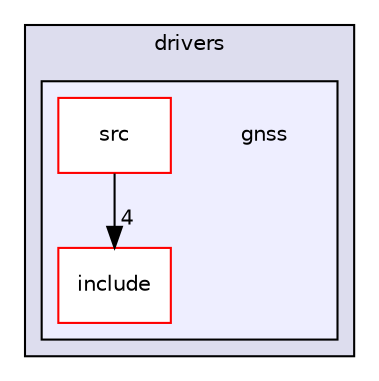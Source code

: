 digraph "modules/drivers/gnss" {
  compound=true
  node [ fontsize="10", fontname="Helvetica"];
  edge [ labelfontsize="10", labelfontname="Helvetica"];
  subgraph clusterdir_fa7c3dda3a065b7e0bb8d7e2b3a94e74 {
    graph [ bgcolor="#ddddee", pencolor="black", label="drivers" fontname="Helvetica", fontsize="10", URL="dir_fa7c3dda3a065b7e0bb8d7e2b3a94e74.html"]
  subgraph clusterdir_f27f65aa3defbe702613ab09ad042a1e {
    graph [ bgcolor="#eeeeff", pencolor="black", label="" URL="dir_f27f65aa3defbe702613ab09ad042a1e.html"];
    dir_f27f65aa3defbe702613ab09ad042a1e [shape=plaintext label="gnss"];
    dir_e82d5686ef5c2583c33755be40b0f03e [shape=box label="include" color="red" fillcolor="white" style="filled" URL="dir_e82d5686ef5c2583c33755be40b0f03e.html"];
    dir_f44244083180afa6ba169049fa81e339 [shape=box label="src" color="red" fillcolor="white" style="filled" URL="dir_f44244083180afa6ba169049fa81e339.html"];
  }
  }
  dir_f44244083180afa6ba169049fa81e339->dir_e82d5686ef5c2583c33755be40b0f03e [headlabel="4", labeldistance=1.5 headhref="dir_000108_000033.html"];
}
